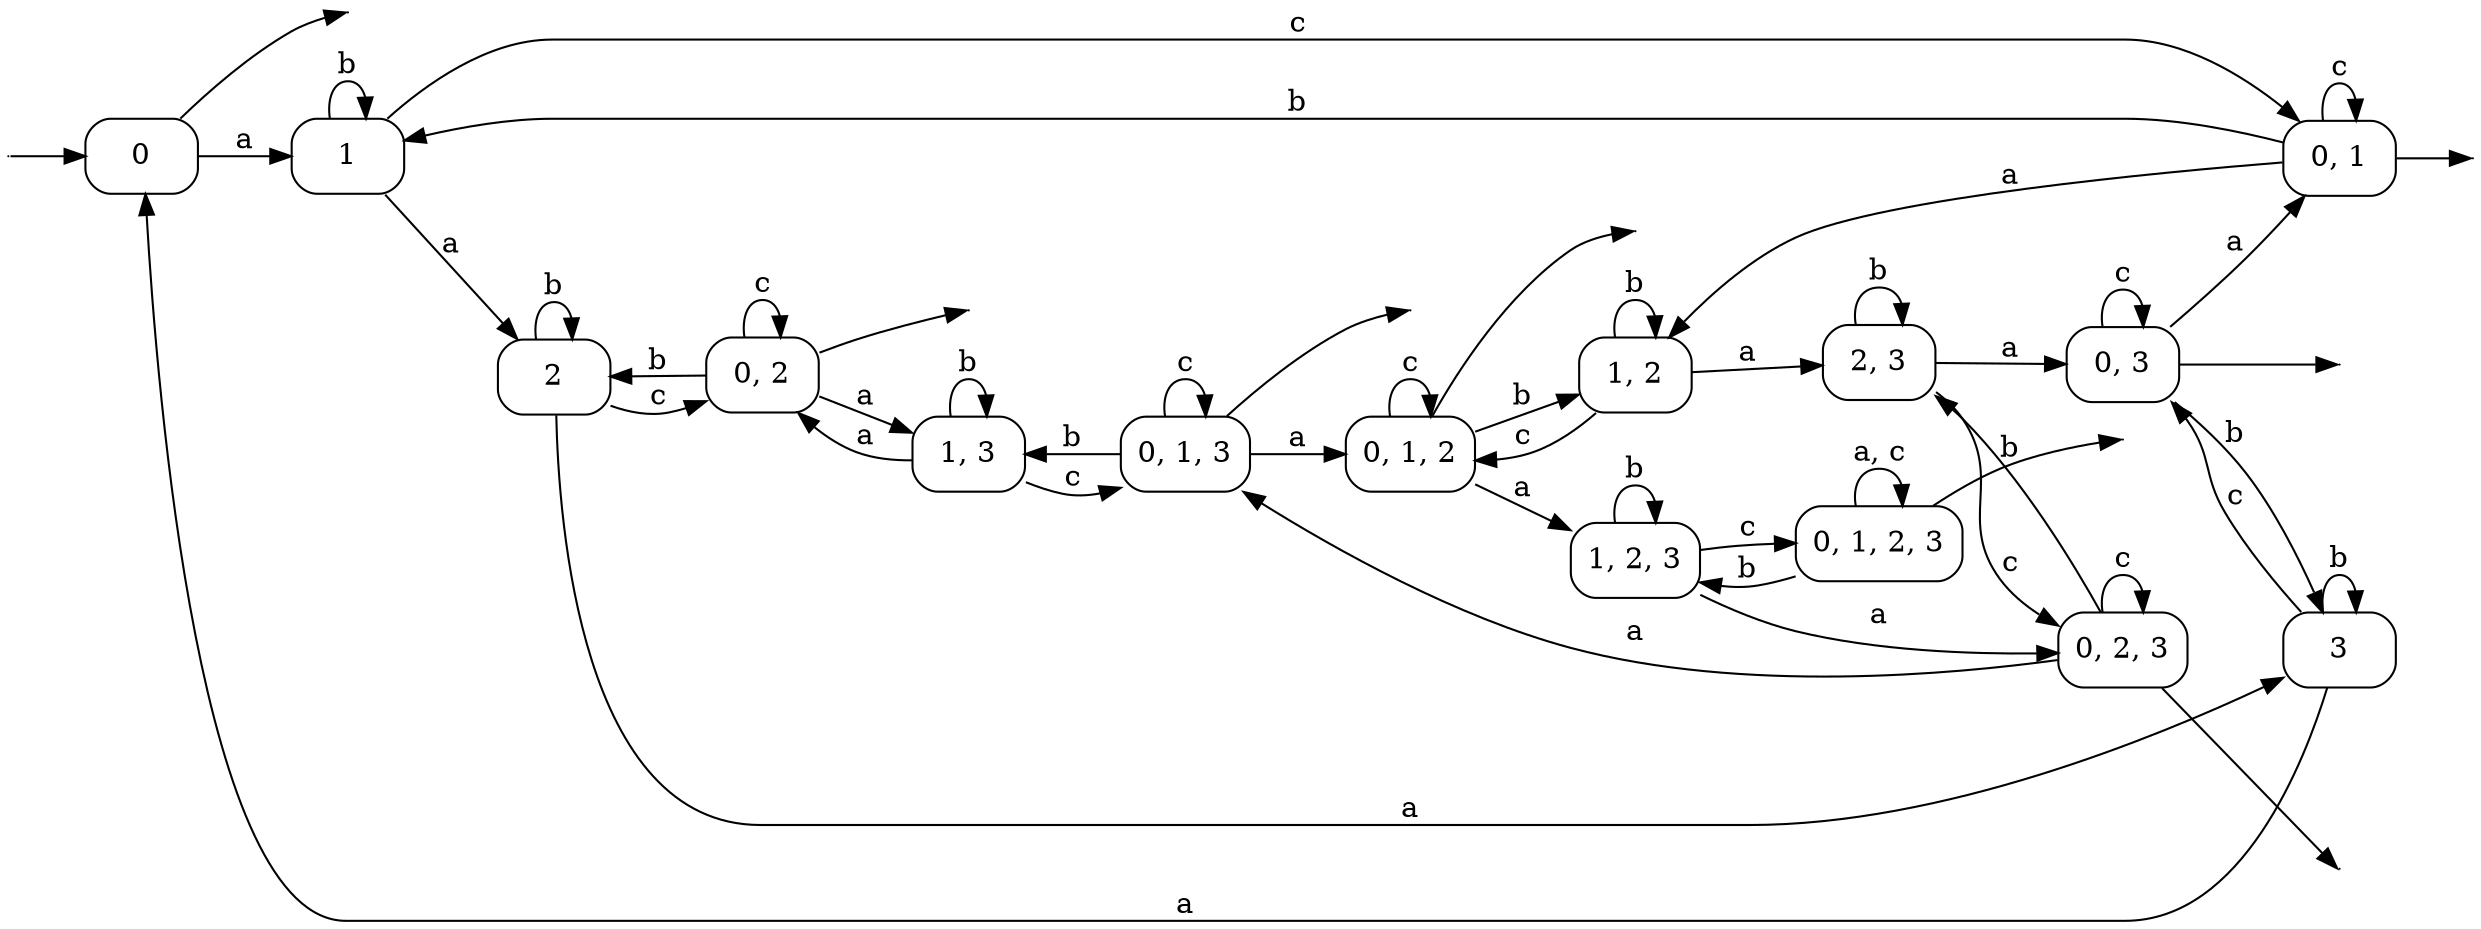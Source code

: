 digraph
{
  vcsn_context = "lal_char(abc)_b"
  rankdir = LR
  {
    node [shape = point, width = 0]
    I0
    F0
    F3
    F6
    F8
    F9
    F10
    F12
    F13
  }
  {
    node [shape = circle]
    0 [label = "0", shape = box, style = rounded]
    1 [label = "1", shape = box, style = rounded]
    2 [label = "2", shape = box, style = rounded]
    3 [label = "0, 1", shape = box, style = rounded]
    4 [label = "1, 2", shape = box, style = rounded]
    5 [label = "2, 3", shape = box, style = rounded]
    6 [label = "0, 1, 2", shape = box, style = rounded]
    7 [label = "1, 2, 3", shape = box, style = rounded]
    8 [label = "0, 2, 3", shape = box, style = rounded]
    9 [label = "0, 1, 2, 3", shape = box, style = rounded]
    10 [label = "0, 1, 3", shape = box, style = rounded]
    11 [label = "1, 3", shape = box, style = rounded]
    12 [label = "0, 2", shape = box, style = rounded]
    13 [label = "0, 3", shape = box, style = rounded]
    14 [label = "3", shape = box, style = rounded]
  }
  I0 -> 0
  0 -> F0
  0 -> 1 [label = "a"]
  1 -> 1 [label = "b"]
  1 -> 2 [label = "a"]
  1 -> 3 [label = "c"]
  2 -> 2 [label = "b"]
  2 -> 12 [label = "c"]
  2 -> 14 [label = "a"]
  3 -> F3
  3 -> 1 [label = "b"]
  3 -> 3 [label = "c"]
  3 -> 4 [label = "a"]
  4 -> 4 [label = "b"]
  4 -> 5 [label = "a"]
  4 -> 6 [label = "c"]
  5 -> 5 [label = "b"]
  5 -> 8 [label = "c"]
  5 -> 13 [label = "a"]
  6 -> F6
  6 -> 4 [label = "b"]
  6 -> 6 [label = "c"]
  6 -> 7 [label = "a"]
  7 -> 7 [label = "b"]
  7 -> 8 [label = "a"]
  7 -> 9 [label = "c"]
  8 -> F8
  8 -> 5 [label = "b"]
  8 -> 8 [label = "c"]
  8 -> 10 [label = "a"]
  9 -> F9
  9 -> 7 [label = "b"]
  9 -> 9 [label = "a, c"]
  10 -> F10
  10 -> 6 [label = "a"]
  10 -> 10 [label = "c"]
  10 -> 11 [label = "b"]
  11 -> 10 [label = "c"]
  11 -> 11 [label = "b"]
  11 -> 12 [label = "a"]
  12 -> F12
  12 -> 2 [label = "b"]
  12 -> 11 [label = "a"]
  12 -> 12 [label = "c"]
  13 -> F13
  13 -> 3 [label = "a"]
  13 -> 13 [label = "c"]
  13 -> 14 [label = "b"]
  14 -> 0 [label = "a"]
  14 -> 13 [label = "c"]
  14 -> 14 [label = "b"]
}
